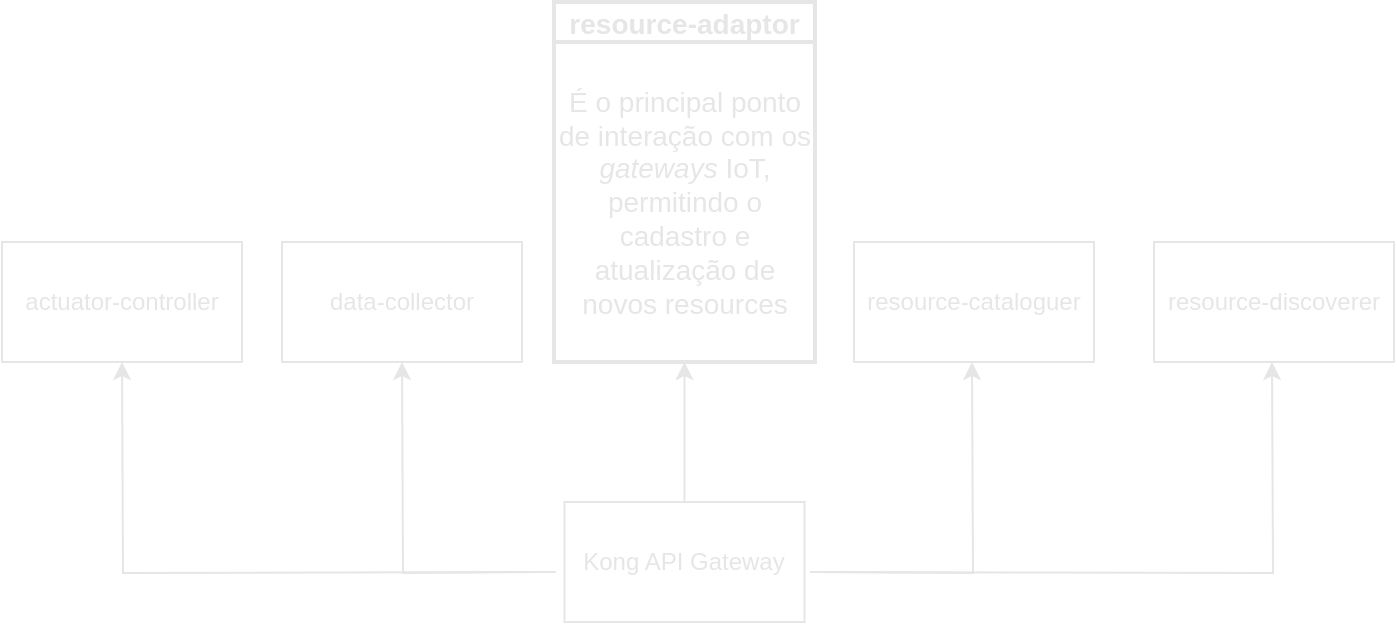 <mxfile version="14.6.1" type="device"><diagram id="vnuOlapnpVPMzzaHxQYh" name="Page-1"><mxGraphModel dx="1426" dy="808" grid="1" gridSize="10" guides="1" tooltips="1" connect="1" arrows="1" fold="1" page="1" pageScale="1" pageWidth="850" pageHeight="1100" math="0" shadow="0"><root><mxCell id="0"/><mxCell id="1" parent="0"/><mxCell id="vXx0P7q3PJPfeE9yzMUq-3" value="resource-adaptor" style="swimlane;fontStyle=1;childLayout=stackLayout;horizontal=1;startSize=20;horizontalStack=0;resizeParent=1;resizeParentMax=0;resizeLast=0;collapsible=0;marginBottom=0;swimlaneFillColor=#ffffff;fontSize=14;strokeWidth=2;fillColor=none;strokeColor=#E6E6E6;fontColor=#E6E6E6;" parent="1" vertex="1"><mxGeometry x="346" y="190" width="130.5" height="180" as="geometry"/></mxCell><mxCell id="wp2CGmiEMm1hFMjMVhSV-6" value="&lt;font color=&quot;#E6E6E6&quot;&gt;É o principal ponto de interação com os &lt;i style=&quot;font-size: 14px&quot;&gt;gateways &lt;/i&gt;IoT, permitindo o cadastro e atualização de novos resources&lt;br style=&quot;font-size: 14px&quot;&gt;&lt;/font&gt;" style="text;html=1;fillColor=none;align=center;verticalAlign=middle;whiteSpace=wrap;rounded=0;fontSize=14;fontStyle=0;spacing=3;strokeColor=#E6E6E6;" parent="vXx0P7q3PJPfeE9yzMUq-3" vertex="1"><mxGeometry y="20" width="130.5" height="160" as="geometry"/></mxCell><mxCell id="vXx0P7q3PJPfeE9yzMUq-9" style="edgeStyle=orthogonalEdgeStyle;rounded=0;orthogonalLoop=1;jettySize=auto;html=1;entryX=0.5;entryY=1;entryDx=0;entryDy=0;strokeColor=#E6E6E6;" parent="1" edge="1"><mxGeometry relative="1" as="geometry"><mxPoint x="347" y="475" as="sourcePoint"/><mxPoint x="130" y="370" as="targetPoint"/></mxGeometry></mxCell><mxCell id="vXx0P7q3PJPfeE9yzMUq-10" style="edgeStyle=orthogonalEdgeStyle;rounded=0;orthogonalLoop=1;jettySize=auto;html=1;entryX=0.5;entryY=1;entryDx=0;entryDy=0;strokeColor=#E6E6E6;" parent="1" edge="1"><mxGeometry relative="1" as="geometry"><mxPoint x="347" y="475" as="sourcePoint"/><mxPoint x="270" y="370" as="targetPoint"/></mxGeometry></mxCell><mxCell id="vXx0P7q3PJPfeE9yzMUq-12" style="edgeStyle=orthogonalEdgeStyle;rounded=0;orthogonalLoop=1;jettySize=auto;html=1;entryX=0.5;entryY=1;entryDx=0;entryDy=0;strokeColor=#E6E6E6;" parent="1" edge="1"><mxGeometry relative="1" as="geometry"><mxPoint x="474" y="475" as="sourcePoint"/><mxPoint x="555" y="370" as="targetPoint"/></mxGeometry></mxCell><mxCell id="vXx0P7q3PJPfeE9yzMUq-13" style="edgeStyle=orthogonalEdgeStyle;rounded=0;orthogonalLoop=1;jettySize=auto;html=1;entryX=0.5;entryY=1;entryDx=0;entryDy=0;strokeColor=#E6E6E6;" parent="1" edge="1"><mxGeometry relative="1" as="geometry"><mxPoint x="474" y="475" as="sourcePoint"/><mxPoint x="705" y="370" as="targetPoint"/></mxGeometry></mxCell><mxCell id="vXx0P7q3PJPfeE9yzMUq-14" style="edgeStyle=orthogonalEdgeStyle;rounded=0;orthogonalLoop=1;jettySize=auto;html=1;entryX=0.5;entryY=1;entryDx=0;entryDy=0;exitX=0.5;exitY=0;exitDx=0;exitDy=0;strokeColor=#E6E6E6;" parent="1" source="NIvNQ-lWPXUUkWu2uoaI-5" target="vXx0P7q3PJPfeE9yzMUq-3" edge="1"><mxGeometry relative="1" as="geometry"><mxPoint x="410.5" y="410" as="sourcePoint"/></mxGeometry></mxCell><mxCell id="NIvNQ-lWPXUUkWu2uoaI-1" value="&lt;font color=&quot;#E6E6E6&quot;&gt;actuator-controller&lt;/font&gt;" style="rounded=0;whiteSpace=wrap;html=1;fillColor=none;strokeColor=#E6E6E6;" vertex="1" parent="1"><mxGeometry x="70" y="310" width="120" height="60" as="geometry"/></mxCell><mxCell id="NIvNQ-lWPXUUkWu2uoaI-2" value="&lt;font color=&quot;#E6E6E6&quot;&gt;data-collector&lt;/font&gt;" style="rounded=0;whiteSpace=wrap;html=1;fillColor=none;strokeColor=#E6E6E6;" vertex="1" parent="1"><mxGeometry x="210" y="310" width="120" height="60" as="geometry"/></mxCell><mxCell id="NIvNQ-lWPXUUkWu2uoaI-3" value="&lt;font color=&quot;#E6E6E6&quot;&gt;resource-cataloguer&lt;/font&gt;" style="rounded=0;whiteSpace=wrap;html=1;fillColor=none;strokeColor=#E6E6E6;" vertex="1" parent="1"><mxGeometry x="496" y="310" width="120" height="60" as="geometry"/></mxCell><mxCell id="NIvNQ-lWPXUUkWu2uoaI-4" value="&lt;font color=&quot;#E6E6E6&quot;&gt;resource-discoverer&lt;/font&gt;" style="rounded=0;whiteSpace=wrap;html=1;fillColor=none;strokeColor=#E6E6E6;" vertex="1" parent="1"><mxGeometry x="646" y="310" width="120" height="60" as="geometry"/></mxCell><mxCell id="NIvNQ-lWPXUUkWu2uoaI-5" value="&lt;font color=&quot;#E6E6E6&quot;&gt;Kong API Gateway&lt;/font&gt;" style="rounded=0;whiteSpace=wrap;html=1;fillColor=none;strokeColor=#E6E6E6;" vertex="1" parent="1"><mxGeometry x="351.25" y="440" width="120" height="60" as="geometry"/></mxCell></root></mxGraphModel></diagram></mxfile>